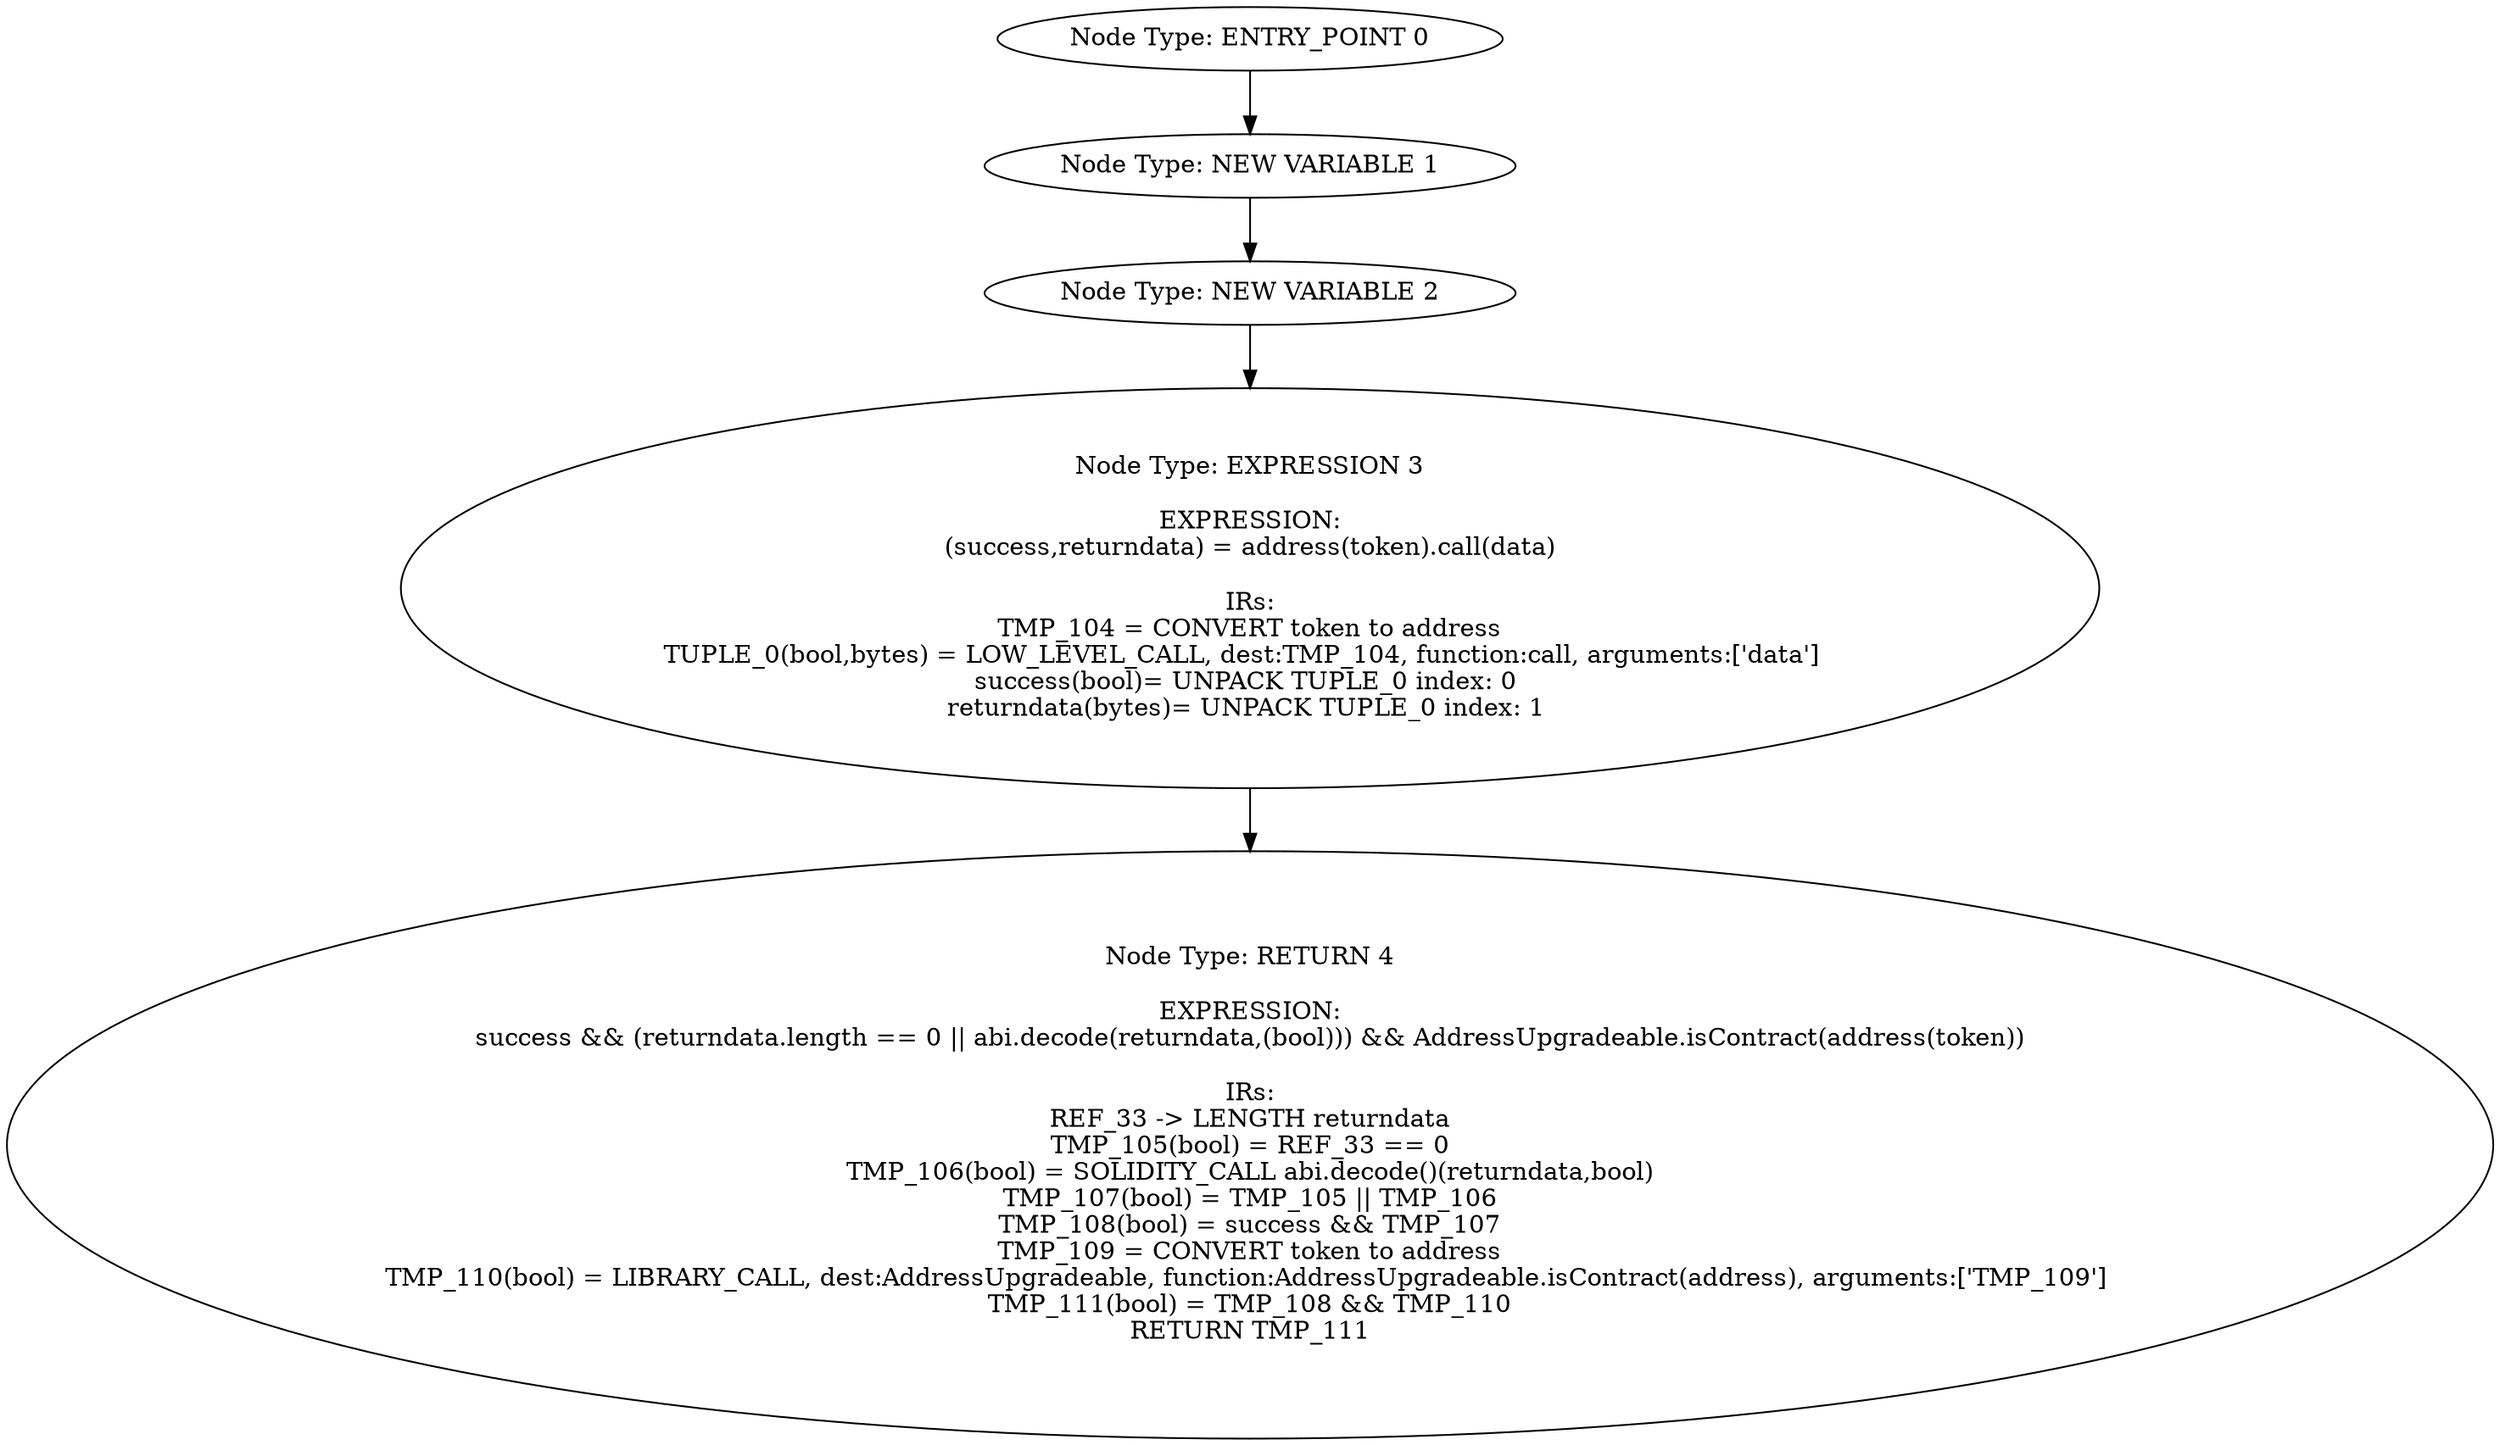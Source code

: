digraph{
0[label="Node Type: ENTRY_POINT 0
"];
0->1;
1[label="Node Type: NEW VARIABLE 1
"];
1->2;
2[label="Node Type: NEW VARIABLE 2
"];
2->3;
3[label="Node Type: EXPRESSION 3

EXPRESSION:
(success,returndata) = address(token).call(data)

IRs:
TMP_104 = CONVERT token to address
TUPLE_0(bool,bytes) = LOW_LEVEL_CALL, dest:TMP_104, function:call, arguments:['data']  
success(bool)= UNPACK TUPLE_0 index: 0 
returndata(bytes)= UNPACK TUPLE_0 index: 1 "];
3->4;
4[label="Node Type: RETURN 4

EXPRESSION:
success && (returndata.length == 0 || abi.decode(returndata,(bool))) && AddressUpgradeable.isContract(address(token))

IRs:
REF_33 -> LENGTH returndata
TMP_105(bool) = REF_33 == 0
TMP_106(bool) = SOLIDITY_CALL abi.decode()(returndata,bool)
TMP_107(bool) = TMP_105 || TMP_106
TMP_108(bool) = success && TMP_107
TMP_109 = CONVERT token to address
TMP_110(bool) = LIBRARY_CALL, dest:AddressUpgradeable, function:AddressUpgradeable.isContract(address), arguments:['TMP_109'] 
TMP_111(bool) = TMP_108 && TMP_110
RETURN TMP_111"];
}
